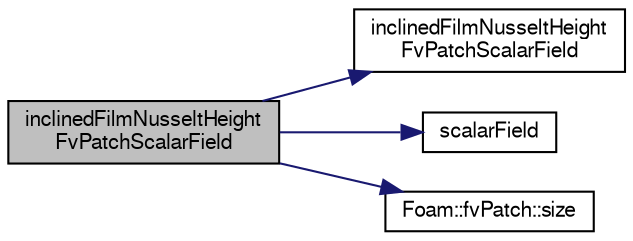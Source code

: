 digraph "inclinedFilmNusseltHeightFvPatchScalarField"
{
  bgcolor="transparent";
  edge [fontname="FreeSans",fontsize="10",labelfontname="FreeSans",labelfontsize="10"];
  node [fontname="FreeSans",fontsize="10",shape=record];
  rankdir="LR";
  Node4 [label="inclinedFilmNusseltHeight\lFvPatchScalarField",height=0.2,width=0.4,color="black", fillcolor="grey75", style="filled", fontcolor="black"];
  Node4 -> Node5 [color="midnightblue",fontsize="10",style="solid",fontname="FreeSans"];
  Node5 [label="inclinedFilmNusseltHeight\lFvPatchScalarField",height=0.2,width=0.4,color="black",URL="$a29026.html#a46387fa6ee1f8f9b998303e4a63bd735",tooltip="Construct from patch and internal field. "];
  Node4 -> Node6 [color="midnightblue",fontsize="10",style="solid",fontname="FreeSans"];
  Node6 [label="scalarField",height=0.2,width=0.4,color="black",URL="$a19001.html#afcd8855c276a98ae9604b35c8fb5b81e"];
  Node4 -> Node7 [color="midnightblue",fontsize="10",style="solid",fontname="FreeSans"];
  Node7 [label="Foam::fvPatch::size",height=0.2,width=0.4,color="black",URL="$a22870.html#a03bc1200aac252c4d3e18657d700b71c",tooltip="Return size. "];
}

